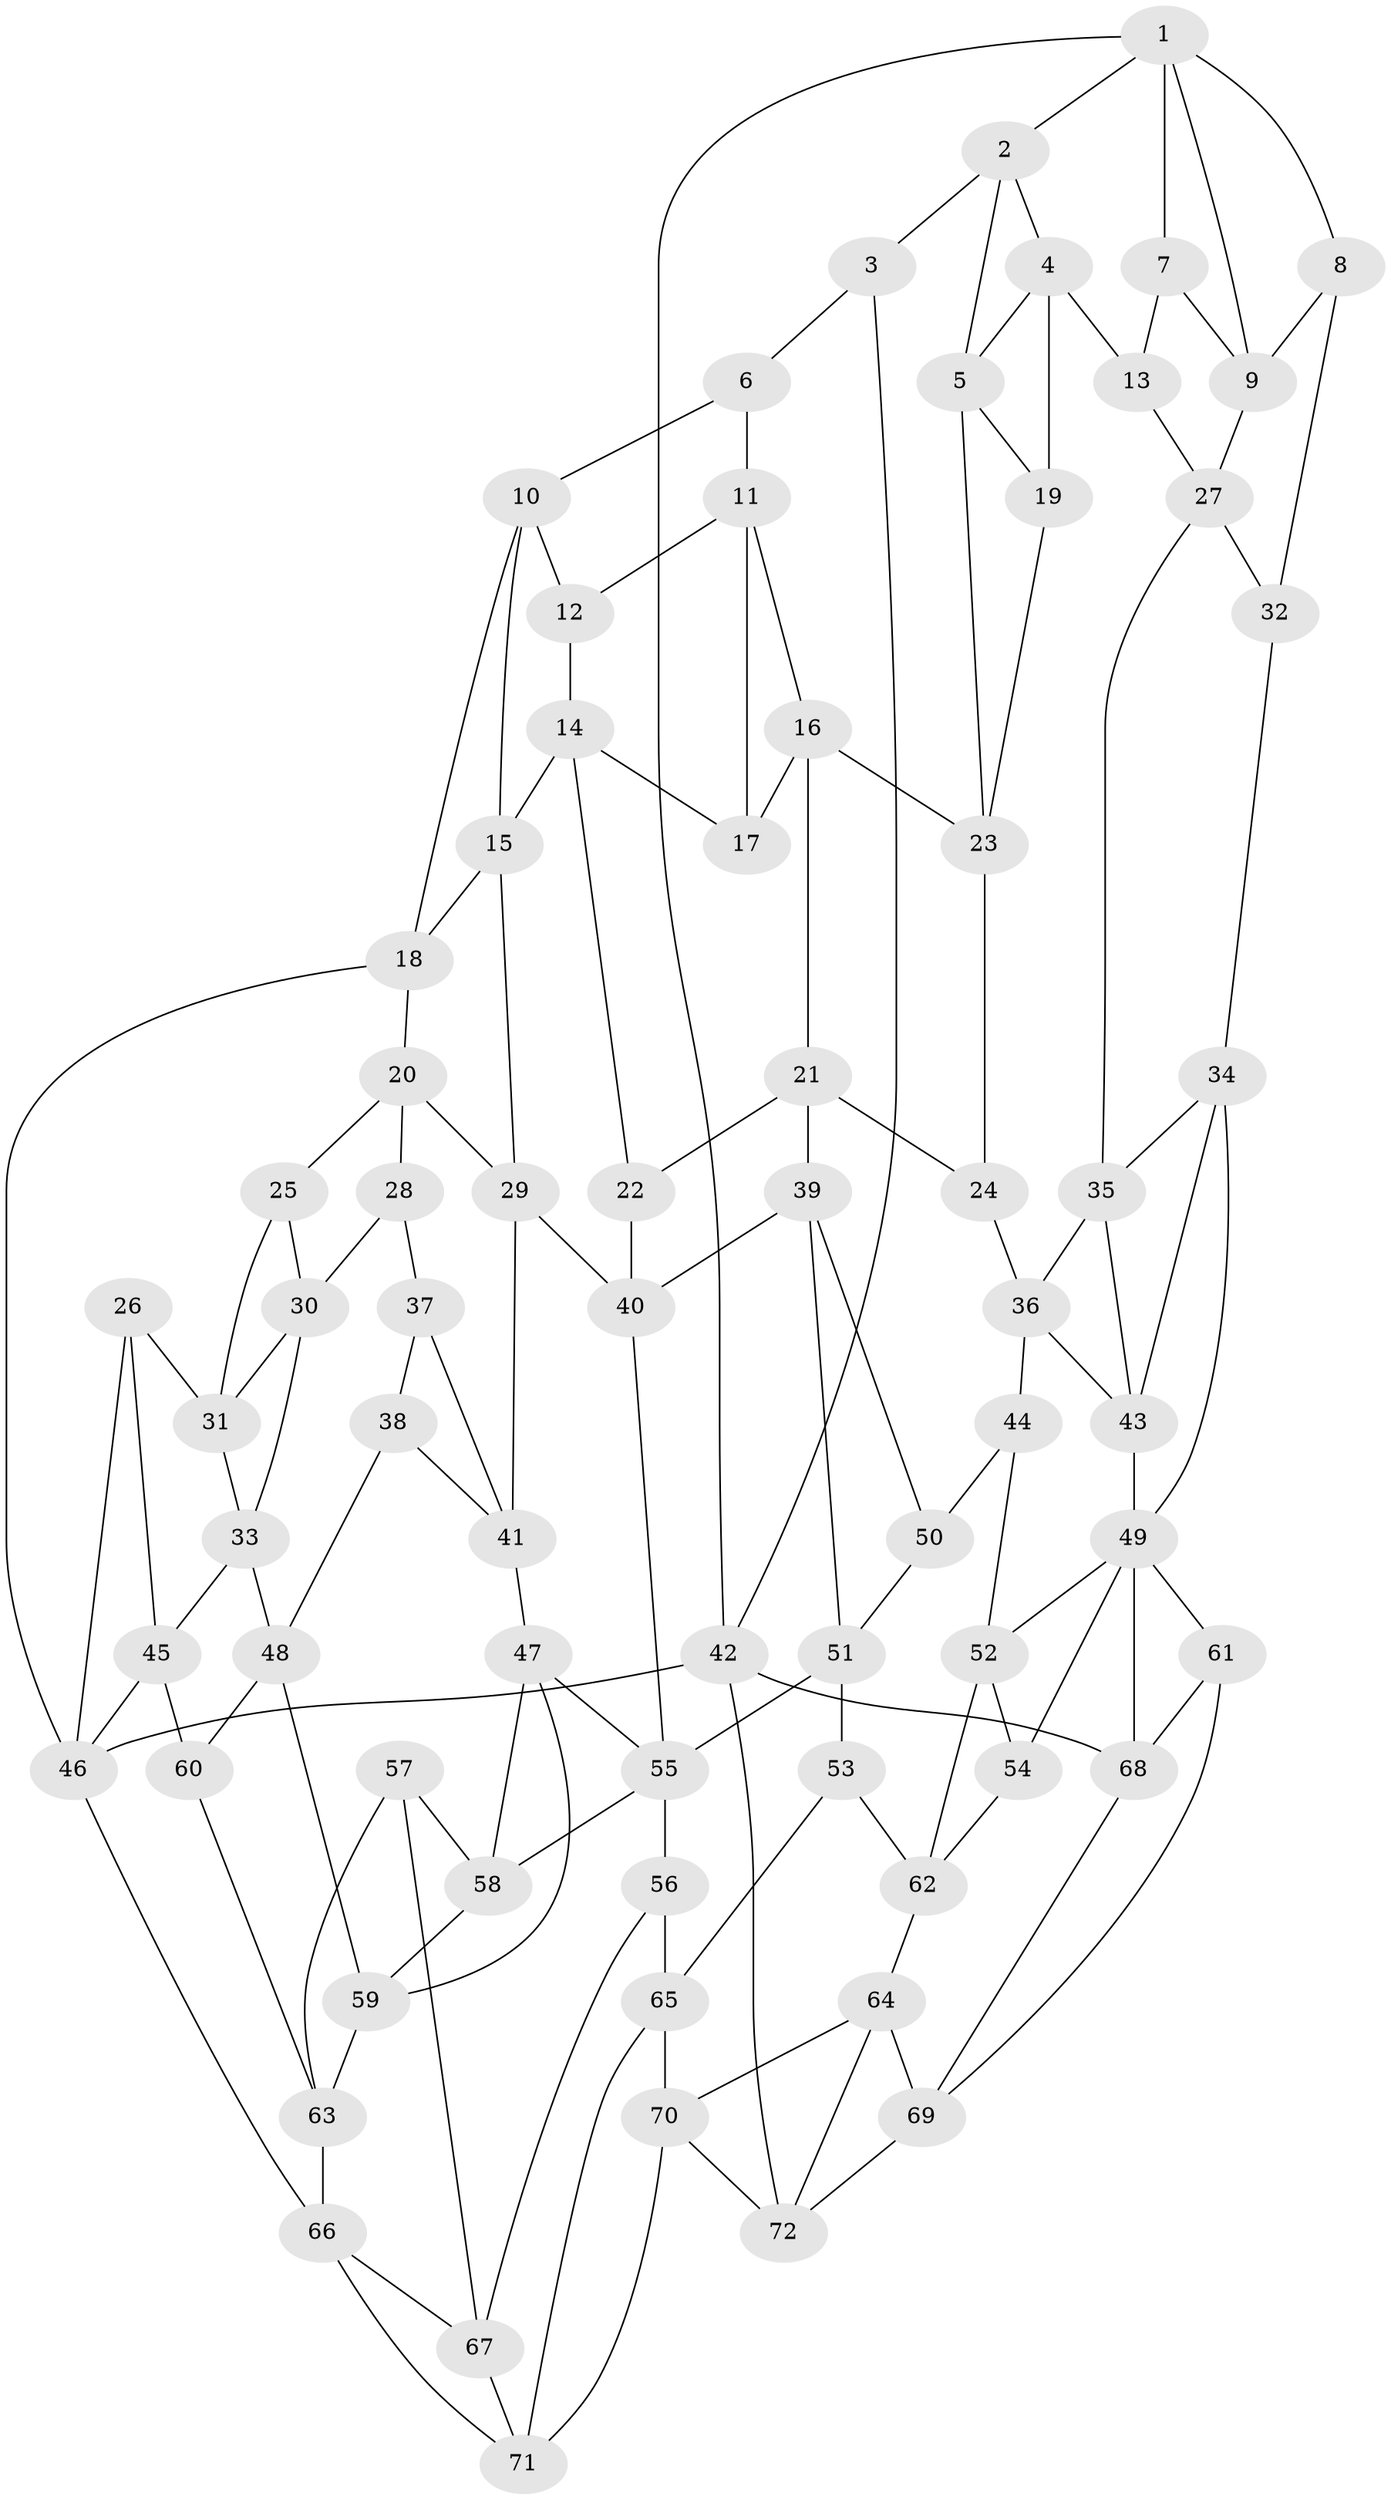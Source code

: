 // original degree distribution, {3: 0.020833333333333332, 5: 0.4652777777777778, 6: 0.2569444444444444, 4: 0.2569444444444444}
// Generated by graph-tools (version 1.1) at 2025/27/03/09/25 03:27:04]
// undirected, 72 vertices, 135 edges
graph export_dot {
graph [start="1"]
  node [color=gray90,style=filled];
  1;
  2;
  3;
  4;
  5;
  6;
  7;
  8;
  9;
  10;
  11;
  12;
  13;
  14;
  15;
  16;
  17;
  18;
  19;
  20;
  21;
  22;
  23;
  24;
  25;
  26;
  27;
  28;
  29;
  30;
  31;
  32;
  33;
  34;
  35;
  36;
  37;
  38;
  39;
  40;
  41;
  42;
  43;
  44;
  45;
  46;
  47;
  48;
  49;
  50;
  51;
  52;
  53;
  54;
  55;
  56;
  57;
  58;
  59;
  60;
  61;
  62;
  63;
  64;
  65;
  66;
  67;
  68;
  69;
  70;
  71;
  72;
  1 -- 2 [weight=1.0];
  1 -- 7 [weight=1.0];
  1 -- 8 [weight=1.0];
  1 -- 9 [weight=1.0];
  1 -- 42 [weight=1.0];
  2 -- 3 [weight=1.0];
  2 -- 4 [weight=1.0];
  2 -- 5 [weight=1.0];
  3 -- 6 [weight=1.0];
  3 -- 42 [weight=1.0];
  4 -- 5 [weight=1.0];
  4 -- 13 [weight=1.0];
  4 -- 19 [weight=1.0];
  5 -- 19 [weight=1.0];
  5 -- 23 [weight=1.0];
  6 -- 10 [weight=1.0];
  6 -- 11 [weight=1.0];
  7 -- 9 [weight=1.0];
  7 -- 13 [weight=2.0];
  8 -- 9 [weight=1.0];
  8 -- 32 [weight=2.0];
  9 -- 27 [weight=1.0];
  10 -- 12 [weight=1.0];
  10 -- 15 [weight=1.0];
  10 -- 18 [weight=1.0];
  11 -- 12 [weight=1.0];
  11 -- 16 [weight=1.0];
  11 -- 17 [weight=1.0];
  12 -- 14 [weight=1.0];
  13 -- 27 [weight=1.0];
  14 -- 15 [weight=1.0];
  14 -- 17 [weight=1.0];
  14 -- 22 [weight=1.0];
  15 -- 18 [weight=1.0];
  15 -- 29 [weight=1.0];
  16 -- 17 [weight=1.0];
  16 -- 21 [weight=1.0];
  16 -- 23 [weight=1.0];
  18 -- 20 [weight=1.0];
  18 -- 46 [weight=1.0];
  19 -- 23 [weight=1.0];
  20 -- 25 [weight=1.0];
  20 -- 28 [weight=1.0];
  20 -- 29 [weight=1.0];
  21 -- 22 [weight=1.0];
  21 -- 24 [weight=1.0];
  21 -- 39 [weight=1.0];
  22 -- 40 [weight=1.0];
  23 -- 24 [weight=1.0];
  24 -- 36 [weight=1.0];
  25 -- 30 [weight=1.0];
  25 -- 31 [weight=1.0];
  26 -- 31 [weight=1.0];
  26 -- 45 [weight=1.0];
  26 -- 46 [weight=1.0];
  27 -- 32 [weight=1.0];
  27 -- 35 [weight=1.0];
  28 -- 30 [weight=1.0];
  28 -- 37 [weight=2.0];
  29 -- 40 [weight=1.0];
  29 -- 41 [weight=1.0];
  30 -- 31 [weight=1.0];
  30 -- 33 [weight=1.0];
  31 -- 33 [weight=1.0];
  32 -- 34 [weight=1.0];
  33 -- 45 [weight=1.0];
  33 -- 48 [weight=1.0];
  34 -- 35 [weight=1.0];
  34 -- 43 [weight=1.0];
  34 -- 49 [weight=1.0];
  35 -- 36 [weight=1.0];
  35 -- 43 [weight=1.0];
  36 -- 43 [weight=1.0];
  36 -- 44 [weight=1.0];
  37 -- 38 [weight=1.0];
  37 -- 41 [weight=1.0];
  38 -- 41 [weight=1.0];
  38 -- 48 [weight=1.0];
  39 -- 40 [weight=1.0];
  39 -- 50 [weight=1.0];
  39 -- 51 [weight=1.0];
  40 -- 55 [weight=1.0];
  41 -- 47 [weight=1.0];
  42 -- 46 [weight=2.0];
  42 -- 68 [weight=1.0];
  42 -- 72 [weight=1.0];
  43 -- 49 [weight=1.0];
  44 -- 50 [weight=3.0];
  44 -- 52 [weight=1.0];
  45 -- 46 [weight=1.0];
  45 -- 60 [weight=1.0];
  46 -- 66 [weight=1.0];
  47 -- 55 [weight=1.0];
  47 -- 58 [weight=1.0];
  47 -- 59 [weight=1.0];
  48 -- 59 [weight=1.0];
  48 -- 60 [weight=1.0];
  49 -- 52 [weight=1.0];
  49 -- 54 [weight=1.0];
  49 -- 61 [weight=1.0];
  49 -- 68 [weight=1.0];
  50 -- 51 [weight=2.0];
  51 -- 53 [weight=1.0];
  51 -- 55 [weight=2.0];
  52 -- 54 [weight=2.0];
  52 -- 62 [weight=1.0];
  53 -- 62 [weight=1.0];
  53 -- 65 [weight=1.0];
  54 -- 62 [weight=1.0];
  55 -- 56 [weight=1.0];
  55 -- 58 [weight=1.0];
  56 -- 65 [weight=1.0];
  56 -- 67 [weight=1.0];
  57 -- 58 [weight=1.0];
  57 -- 63 [weight=1.0];
  57 -- 67 [weight=1.0];
  58 -- 59 [weight=1.0];
  59 -- 63 [weight=1.0];
  60 -- 63 [weight=1.0];
  61 -- 68 [weight=1.0];
  61 -- 69 [weight=1.0];
  62 -- 64 [weight=1.0];
  63 -- 66 [weight=1.0];
  64 -- 69 [weight=1.0];
  64 -- 70 [weight=1.0];
  64 -- 72 [weight=1.0];
  65 -- 70 [weight=1.0];
  65 -- 71 [weight=1.0];
  66 -- 67 [weight=1.0];
  66 -- 71 [weight=1.0];
  67 -- 71 [weight=1.0];
  68 -- 69 [weight=1.0];
  69 -- 72 [weight=1.0];
  70 -- 71 [weight=1.0];
  70 -- 72 [weight=1.0];
}
